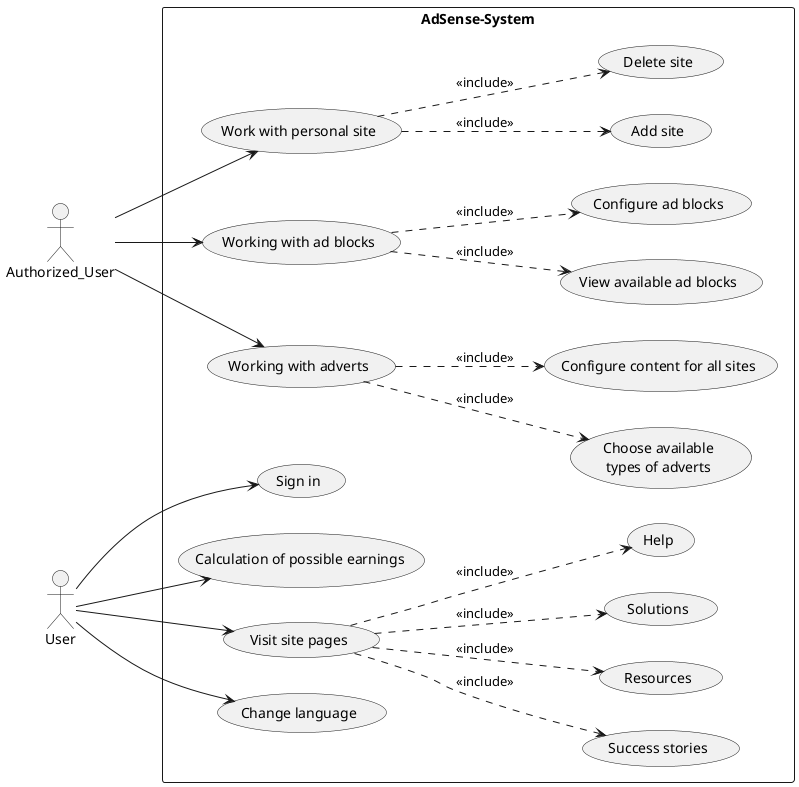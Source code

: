 @startuml
left to right direction
skinparam packageStyle rectangle
actor Authorized_User
actor User
rectangle AdSense-System {

'Авторизованный пользователь

    Authorized_User --> (Work with personal site)
    (Work with personal site) ..> (Add site) : <<include>>
    (Work with personal site) ..> (Delete site) : <<include>>
'    (Work with personal site) ..> (Connect site with\nAdsense Account) : <<include>>
'    (Work with personal site) ..> (Configuring site) : <<include>>

'    Authorized_User --> (Add description)

    Authorized_User --> (Working with ad blocks)
    (Working with ad blocks) ..> (View available ad blocks) : <<include>>
    (Working with ad blocks) ..> (Configure ad blocks) : <<include>>

    Authorized_User --> (Working with adverts)
    (Working with adverts) ..> (Choose available\ntypes of adverts) : <<include>>
    (Working with adverts) ..> (Configure content for all sites) : <<include>>
'    (Working with adverts) ..> (Configure content for\none special site) : <<include>>

'    Authorized_User --> (Generate a report)
'    (Generate a report) <.. (Filter reports) : <<extends>>
'    (Generate a report) <.. (Configure a report period) : <<extends>>
'    (Generate a report) <.. (Choose a type of report) : <<extends>>

'    Authorized_User --> (View violations)
'    Authorized_User --> (Add payment account)
'    Authorized_User --> (View messages)
'    Authorized_User --> (Add a review)



'    Authorized_User --> (Set global account settings)
'    (Set global account settings) ..> (Personal information) : <<include>>
'    (Set global account settings) ..> (Additional information) : <<include>>

'Неавторизованный пользователь

    User --> (Sign in)
    User --> (Calculation of possible earnings)

    User --> (Visit site pages)
    (Visit site pages) ..> (Success stories) : <<include>>
    (Visit site pages) ..> (Resources) : <<include>>
    (Visit site pages) ..> (Solutions) : <<include>>
    (Visit site pages) ..> (Help) : <<include>>

    User --> (Change language)

}
@enduml
